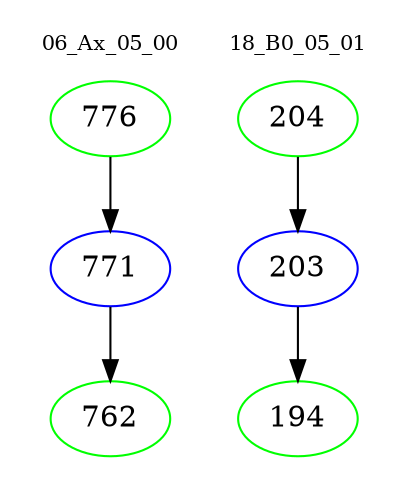 digraph{
subgraph cluster_0 {
color = white
label = "06_Ax_05_00";
fontsize=10;
T0_776 [label="776", color="green"]
T0_776 -> T0_771 [color="black"]
T0_771 [label="771", color="blue"]
T0_771 -> T0_762 [color="black"]
T0_762 [label="762", color="green"]
}
subgraph cluster_1 {
color = white
label = "18_B0_05_01";
fontsize=10;
T1_204 [label="204", color="green"]
T1_204 -> T1_203 [color="black"]
T1_203 [label="203", color="blue"]
T1_203 -> T1_194 [color="black"]
T1_194 [label="194", color="green"]
}
}

